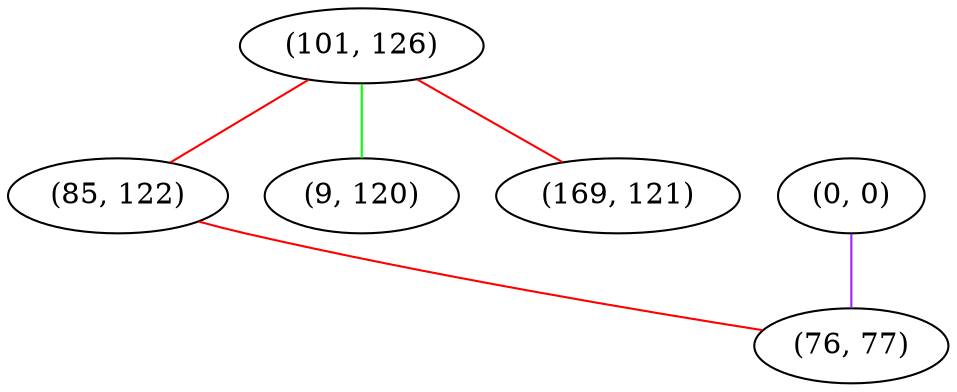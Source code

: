 graph "" {
"(101, 126)";
"(0, 0)";
"(85, 122)";
"(76, 77)";
"(9, 120)";
"(169, 121)";
"(101, 126)" -- "(9, 120)"  [color=green, key=0, weight=2];
"(101, 126)" -- "(85, 122)"  [color=red, key=0, weight=1];
"(101, 126)" -- "(169, 121)"  [color=red, key=0, weight=1];
"(0, 0)" -- "(76, 77)"  [color=purple, key=0, weight=4];
"(85, 122)" -- "(76, 77)"  [color=red, key=0, weight=1];
}
